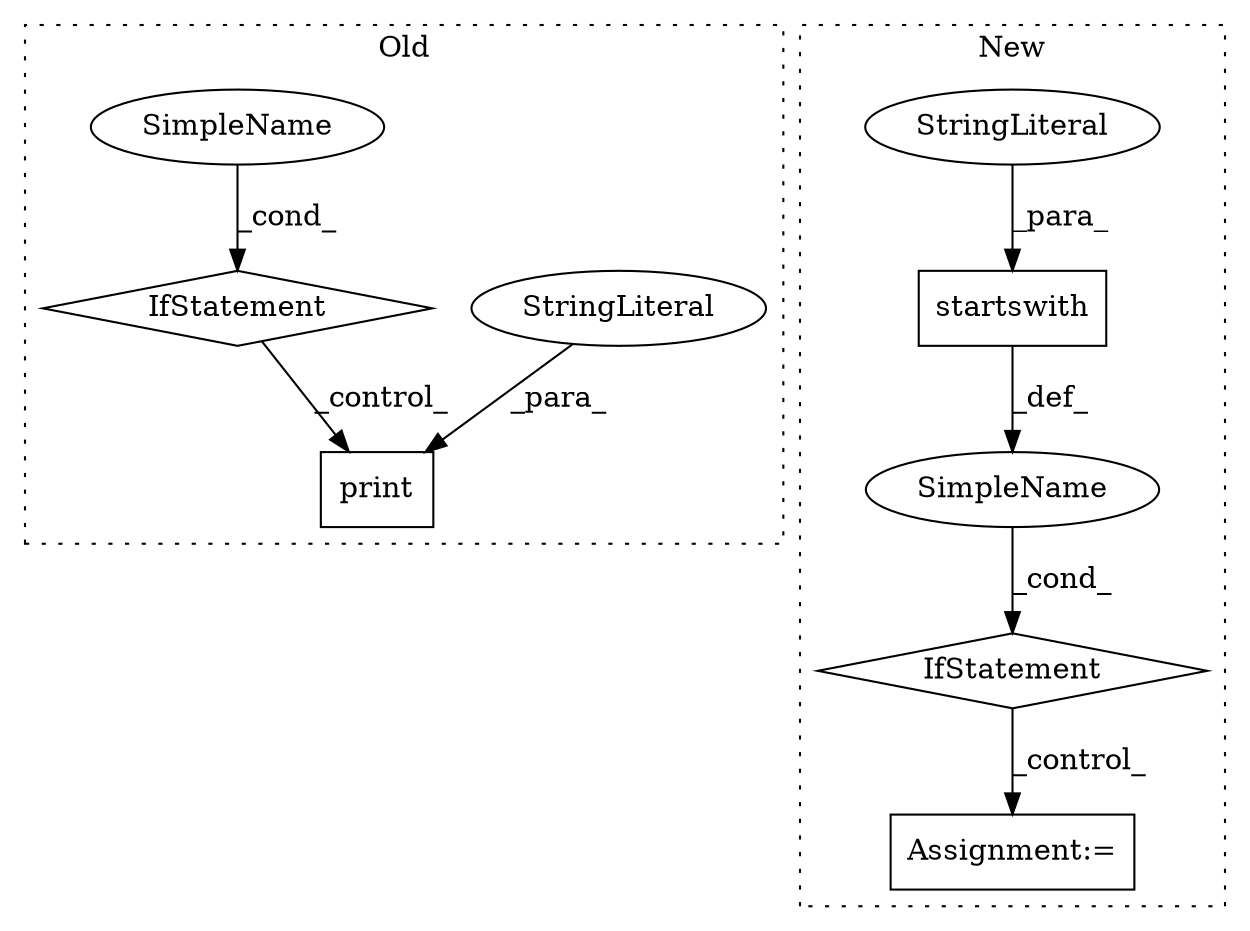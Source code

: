 digraph G {
subgraph cluster0 {
1 [label="print" a="32" s="1601,1639" l="6,1" shape="box"];
4 [label="StringLiteral" a="45" s="1607" l="14" shape="ellipse"];
5 [label="IfStatement" a="25" s="1534,1589" l="4,2" shape="diamond"];
6 [label="SimpleName" a="42" s="" l="" shape="ellipse"];
label = "Old";
style="dotted";
}
subgraph cluster1 {
2 [label="startswith" a="32" s="890,904" l="11,1" shape="box"];
3 [label="IfStatement" a="25" s="882,905" l="4,2" shape="diamond"];
7 [label="StringLiteral" a="45" s="901" l="3" shape="ellipse"];
8 [label="SimpleName" a="42" s="" l="" shape="ellipse"];
9 [label="Assignment:=" a="7" s="918" l="1" shape="box"];
label = "New";
style="dotted";
}
2 -> 8 [label="_def_"];
3 -> 9 [label="_control_"];
4 -> 1 [label="_para_"];
5 -> 1 [label="_control_"];
6 -> 5 [label="_cond_"];
7 -> 2 [label="_para_"];
8 -> 3 [label="_cond_"];
}